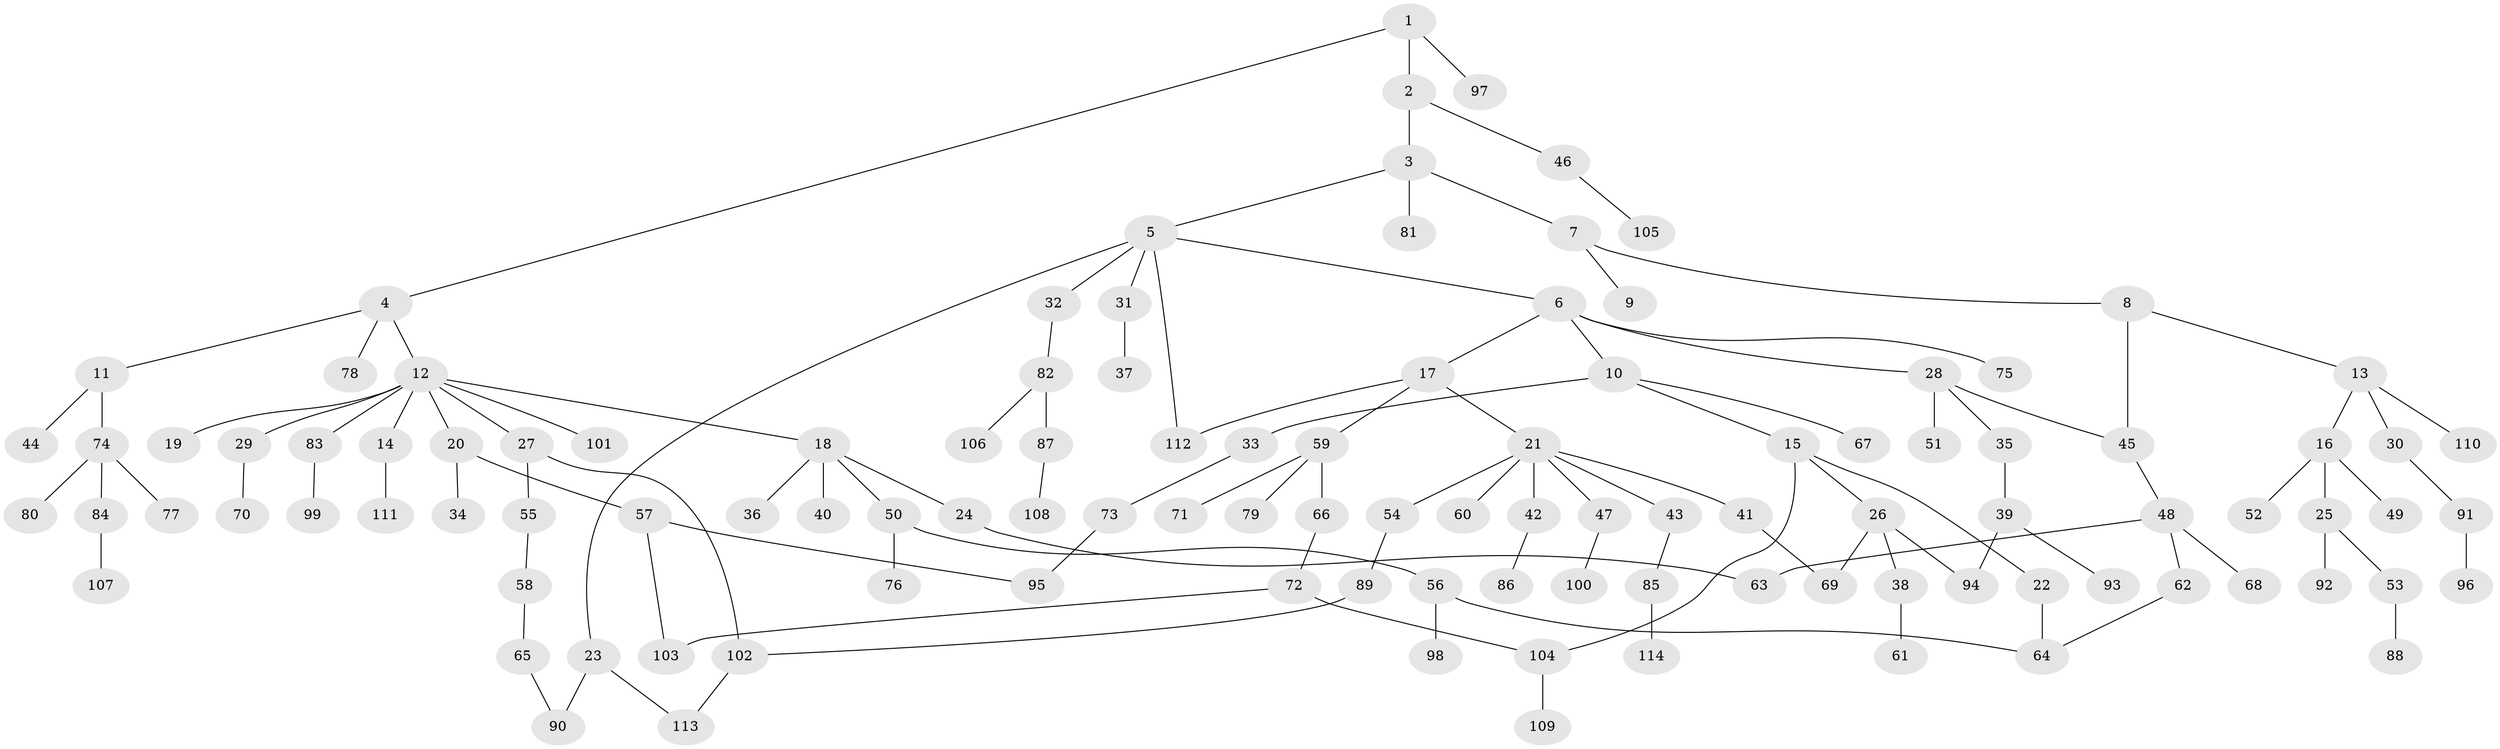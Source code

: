 // Generated by graph-tools (version 1.1) at 2025/42/03/09/25 04:42:43]
// undirected, 114 vertices, 126 edges
graph export_dot {
graph [start="1"]
  node [color=gray90,style=filled];
  1;
  2;
  3;
  4;
  5;
  6;
  7;
  8;
  9;
  10;
  11;
  12;
  13;
  14;
  15;
  16;
  17;
  18;
  19;
  20;
  21;
  22;
  23;
  24;
  25;
  26;
  27;
  28;
  29;
  30;
  31;
  32;
  33;
  34;
  35;
  36;
  37;
  38;
  39;
  40;
  41;
  42;
  43;
  44;
  45;
  46;
  47;
  48;
  49;
  50;
  51;
  52;
  53;
  54;
  55;
  56;
  57;
  58;
  59;
  60;
  61;
  62;
  63;
  64;
  65;
  66;
  67;
  68;
  69;
  70;
  71;
  72;
  73;
  74;
  75;
  76;
  77;
  78;
  79;
  80;
  81;
  82;
  83;
  84;
  85;
  86;
  87;
  88;
  89;
  90;
  91;
  92;
  93;
  94;
  95;
  96;
  97;
  98;
  99;
  100;
  101;
  102;
  103;
  104;
  105;
  106;
  107;
  108;
  109;
  110;
  111;
  112;
  113;
  114;
  1 -- 2;
  1 -- 4;
  1 -- 97;
  2 -- 3;
  2 -- 46;
  3 -- 5;
  3 -- 7;
  3 -- 81;
  4 -- 11;
  4 -- 12;
  4 -- 78;
  5 -- 6;
  5 -- 23;
  5 -- 31;
  5 -- 32;
  5 -- 112;
  6 -- 10;
  6 -- 17;
  6 -- 28;
  6 -- 75;
  7 -- 8;
  7 -- 9;
  8 -- 13;
  8 -- 45;
  10 -- 15;
  10 -- 33;
  10 -- 67;
  11 -- 44;
  11 -- 74;
  12 -- 14;
  12 -- 18;
  12 -- 19;
  12 -- 20;
  12 -- 27;
  12 -- 29;
  12 -- 83;
  12 -- 101;
  13 -- 16;
  13 -- 30;
  13 -- 110;
  14 -- 111;
  15 -- 22;
  15 -- 26;
  15 -- 104;
  16 -- 25;
  16 -- 49;
  16 -- 52;
  17 -- 21;
  17 -- 59;
  17 -- 112;
  18 -- 24;
  18 -- 36;
  18 -- 40;
  18 -- 50;
  20 -- 34;
  20 -- 57;
  21 -- 41;
  21 -- 42;
  21 -- 43;
  21 -- 47;
  21 -- 54;
  21 -- 60;
  22 -- 64;
  23 -- 90;
  23 -- 113;
  24 -- 63;
  25 -- 53;
  25 -- 92;
  26 -- 38;
  26 -- 69;
  26 -- 94;
  27 -- 55;
  27 -- 102;
  28 -- 35;
  28 -- 45;
  28 -- 51;
  29 -- 70;
  30 -- 91;
  31 -- 37;
  32 -- 82;
  33 -- 73;
  35 -- 39;
  38 -- 61;
  39 -- 93;
  39 -- 94;
  41 -- 69;
  42 -- 86;
  43 -- 85;
  45 -- 48;
  46 -- 105;
  47 -- 100;
  48 -- 62;
  48 -- 68;
  48 -- 63;
  50 -- 56;
  50 -- 76;
  53 -- 88;
  54 -- 89;
  55 -- 58;
  56 -- 98;
  56 -- 64;
  57 -- 103;
  57 -- 95;
  58 -- 65;
  59 -- 66;
  59 -- 71;
  59 -- 79;
  62 -- 64;
  65 -- 90;
  66 -- 72;
  72 -- 103;
  72 -- 104;
  73 -- 95;
  74 -- 77;
  74 -- 80;
  74 -- 84;
  82 -- 87;
  82 -- 106;
  83 -- 99;
  84 -- 107;
  85 -- 114;
  87 -- 108;
  89 -- 102;
  91 -- 96;
  102 -- 113;
  104 -- 109;
}
